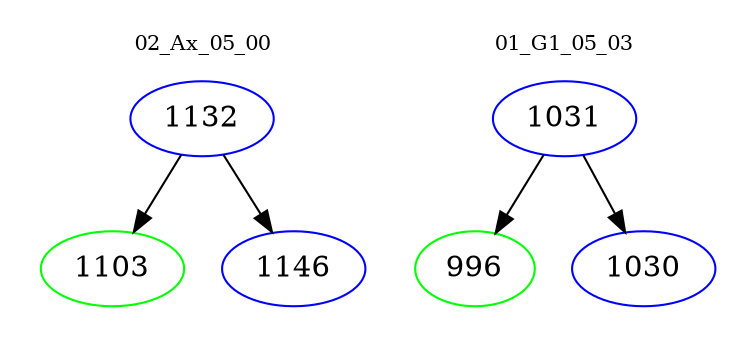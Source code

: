 digraph{
subgraph cluster_0 {
color = white
label = "02_Ax_05_00";
fontsize=10;
T0_1132 [label="1132", color="blue"]
T0_1132 -> T0_1103 [color="black"]
T0_1103 [label="1103", color="green"]
T0_1132 -> T0_1146 [color="black"]
T0_1146 [label="1146", color="blue"]
}
subgraph cluster_1 {
color = white
label = "01_G1_05_03";
fontsize=10;
T1_1031 [label="1031", color="blue"]
T1_1031 -> T1_996 [color="black"]
T1_996 [label="996", color="green"]
T1_1031 -> T1_1030 [color="black"]
T1_1030 [label="1030", color="blue"]
}
}
